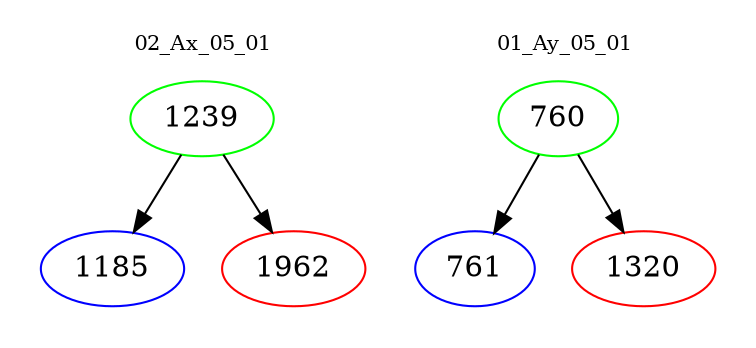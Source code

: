 digraph{
subgraph cluster_0 {
color = white
label = "02_Ax_05_01";
fontsize=10;
T0_1239 [label="1239", color="green"]
T0_1239 -> T0_1185 [color="black"]
T0_1185 [label="1185", color="blue"]
T0_1239 -> T0_1962 [color="black"]
T0_1962 [label="1962", color="red"]
}
subgraph cluster_1 {
color = white
label = "01_Ay_05_01";
fontsize=10;
T1_760 [label="760", color="green"]
T1_760 -> T1_761 [color="black"]
T1_761 [label="761", color="blue"]
T1_760 -> T1_1320 [color="black"]
T1_1320 [label="1320", color="red"]
}
}
